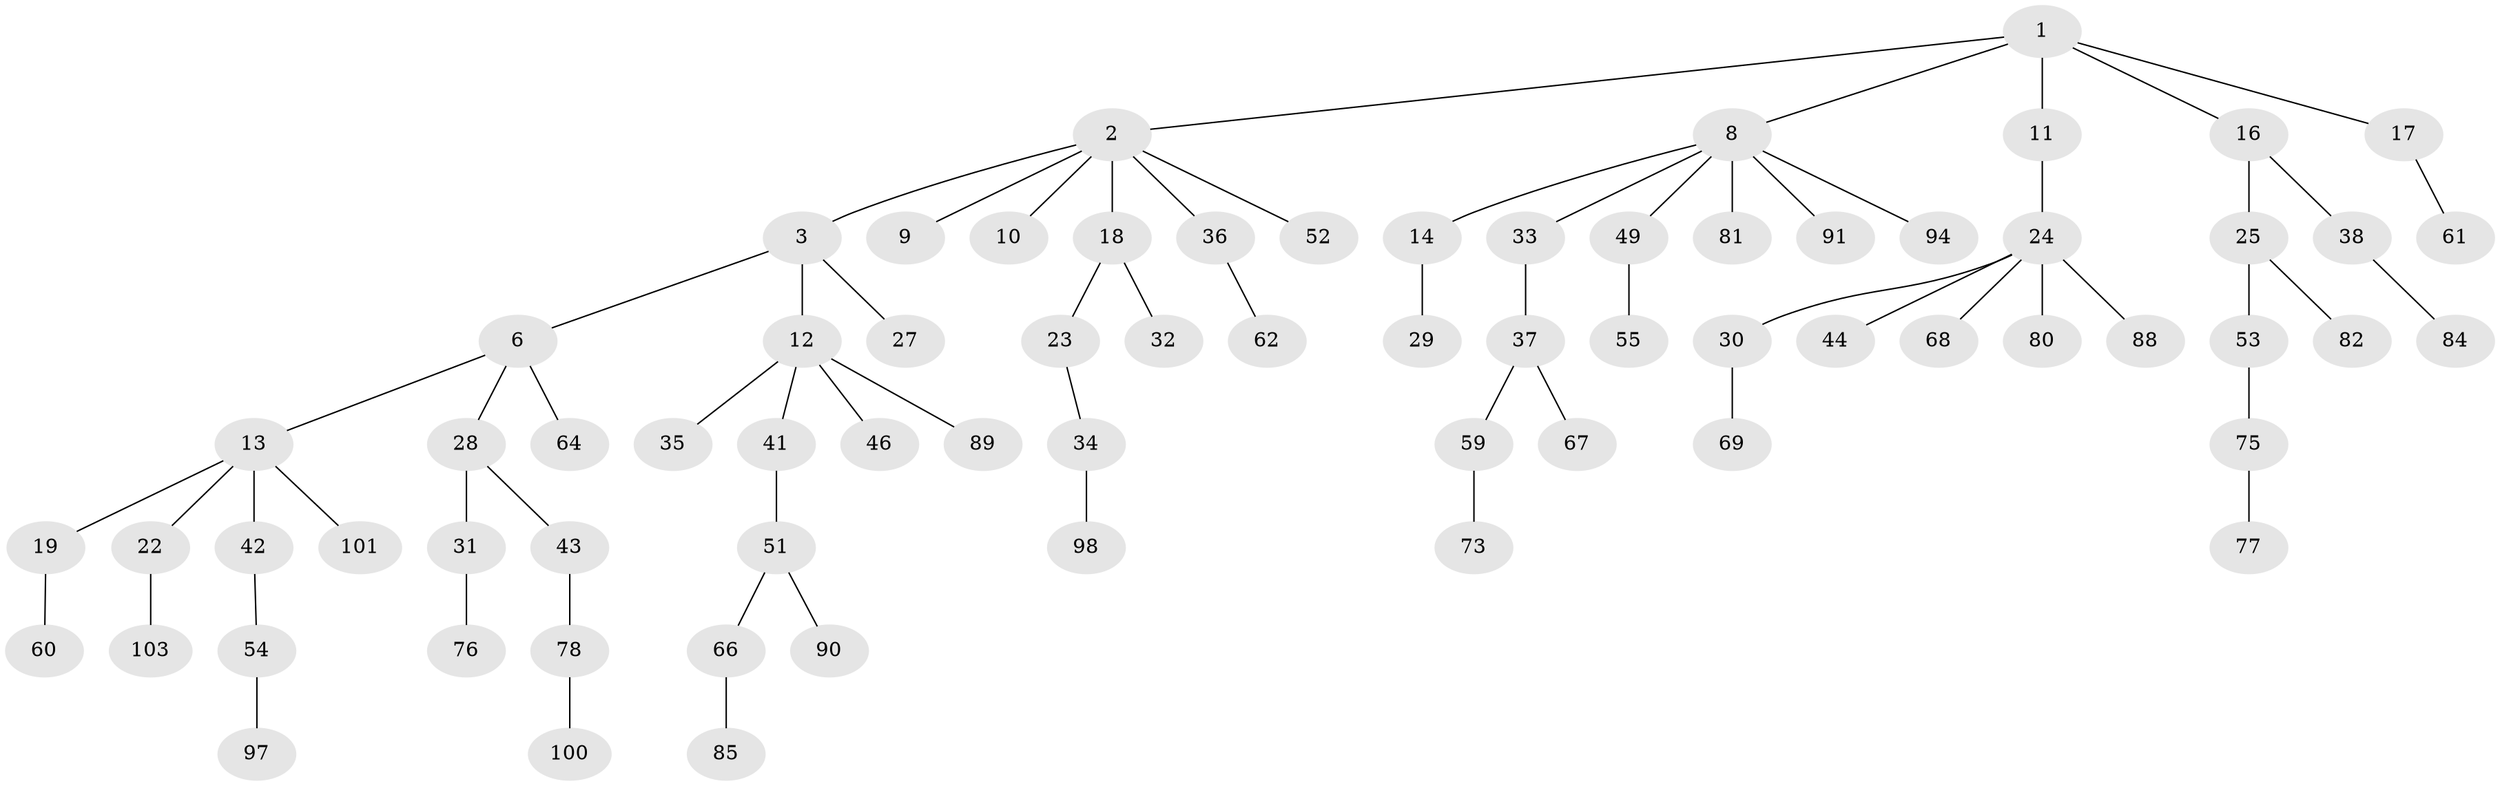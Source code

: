 // original degree distribution, {5: 0.018867924528301886, 6: 0.02830188679245283, 3: 0.16037735849056603, 2: 0.27358490566037735, 4: 0.05660377358490566, 1: 0.46226415094339623}
// Generated by graph-tools (version 1.1) at 2025/11/02/27/25 16:11:26]
// undirected, 71 vertices, 70 edges
graph export_dot {
graph [start="1"]
  node [color=gray90,style=filled];
  1 [super="+5"];
  2 [super="+4"];
  3 [super="+7"];
  6;
  8 [super="+48"];
  9;
  10;
  11 [super="+20"];
  12 [super="+21"];
  13 [super="+58"];
  14 [super="+15"];
  16 [super="+50"];
  17 [super="+57"];
  18 [super="+74"];
  19 [super="+40"];
  22 [super="+39"];
  23;
  24 [super="+45"];
  25 [super="+26"];
  27;
  28 [super="+92"];
  29 [super="+79"];
  30 [super="+95"];
  31;
  32 [super="+47"];
  33;
  34 [super="+70"];
  35 [super="+71"];
  36;
  37 [super="+105"];
  38 [super="+72"];
  41;
  42;
  43;
  44;
  46;
  49 [super="+83"];
  51 [super="+63"];
  52 [super="+93"];
  53 [super="+99"];
  54 [super="+56"];
  55;
  59;
  60;
  61 [super="+65"];
  62;
  64;
  66 [super="+87"];
  67;
  68;
  69;
  73 [super="+86"];
  75 [super="+104"];
  76;
  77;
  78 [super="+106"];
  80;
  81 [super="+102"];
  82;
  84;
  85;
  88 [super="+96"];
  89;
  90;
  91;
  94;
  97;
  98;
  100;
  101;
  103;
  1 -- 2;
  1 -- 8;
  1 -- 16;
  1 -- 17;
  1 -- 11;
  2 -- 3;
  2 -- 18;
  2 -- 36;
  2 -- 52;
  2 -- 9;
  2 -- 10;
  3 -- 6;
  3 -- 27;
  3 -- 12;
  6 -- 13;
  6 -- 28;
  6 -- 64;
  8 -- 14;
  8 -- 33;
  8 -- 49;
  8 -- 94;
  8 -- 81;
  8 -- 91;
  11 -- 24;
  12 -- 35;
  12 -- 46;
  12 -- 89;
  12 -- 41;
  13 -- 19;
  13 -- 22;
  13 -- 42;
  13 -- 101;
  14 -- 29;
  16 -- 25;
  16 -- 38;
  17 -- 61;
  18 -- 23;
  18 -- 32;
  19 -- 60;
  22 -- 103;
  23 -- 34;
  24 -- 30;
  24 -- 44;
  24 -- 68;
  24 -- 88;
  24 -- 80;
  25 -- 82;
  25 -- 53;
  28 -- 31;
  28 -- 43;
  30 -- 69;
  31 -- 76;
  33 -- 37;
  34 -- 98;
  36 -- 62;
  37 -- 59;
  37 -- 67;
  38 -- 84;
  41 -- 51;
  42 -- 54;
  43 -- 78;
  49 -- 55;
  51 -- 90;
  51 -- 66;
  53 -- 75;
  54 -- 97;
  59 -- 73;
  66 -- 85;
  75 -- 77;
  78 -- 100;
}

